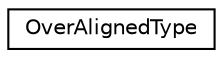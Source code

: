 digraph "Graphical Class Hierarchy"
{
  edge [fontname="Helvetica",fontsize="10",labelfontname="Helvetica",labelfontsize="10"];
  node [fontname="Helvetica",fontsize="10",shape=record];
  rankdir="LR";
  Node0 [label="OverAlignedType",height=0.2,width=0.4,color="black", fillcolor="white", style="filled",URL="$struct_over_aligned_type.html"];
}
